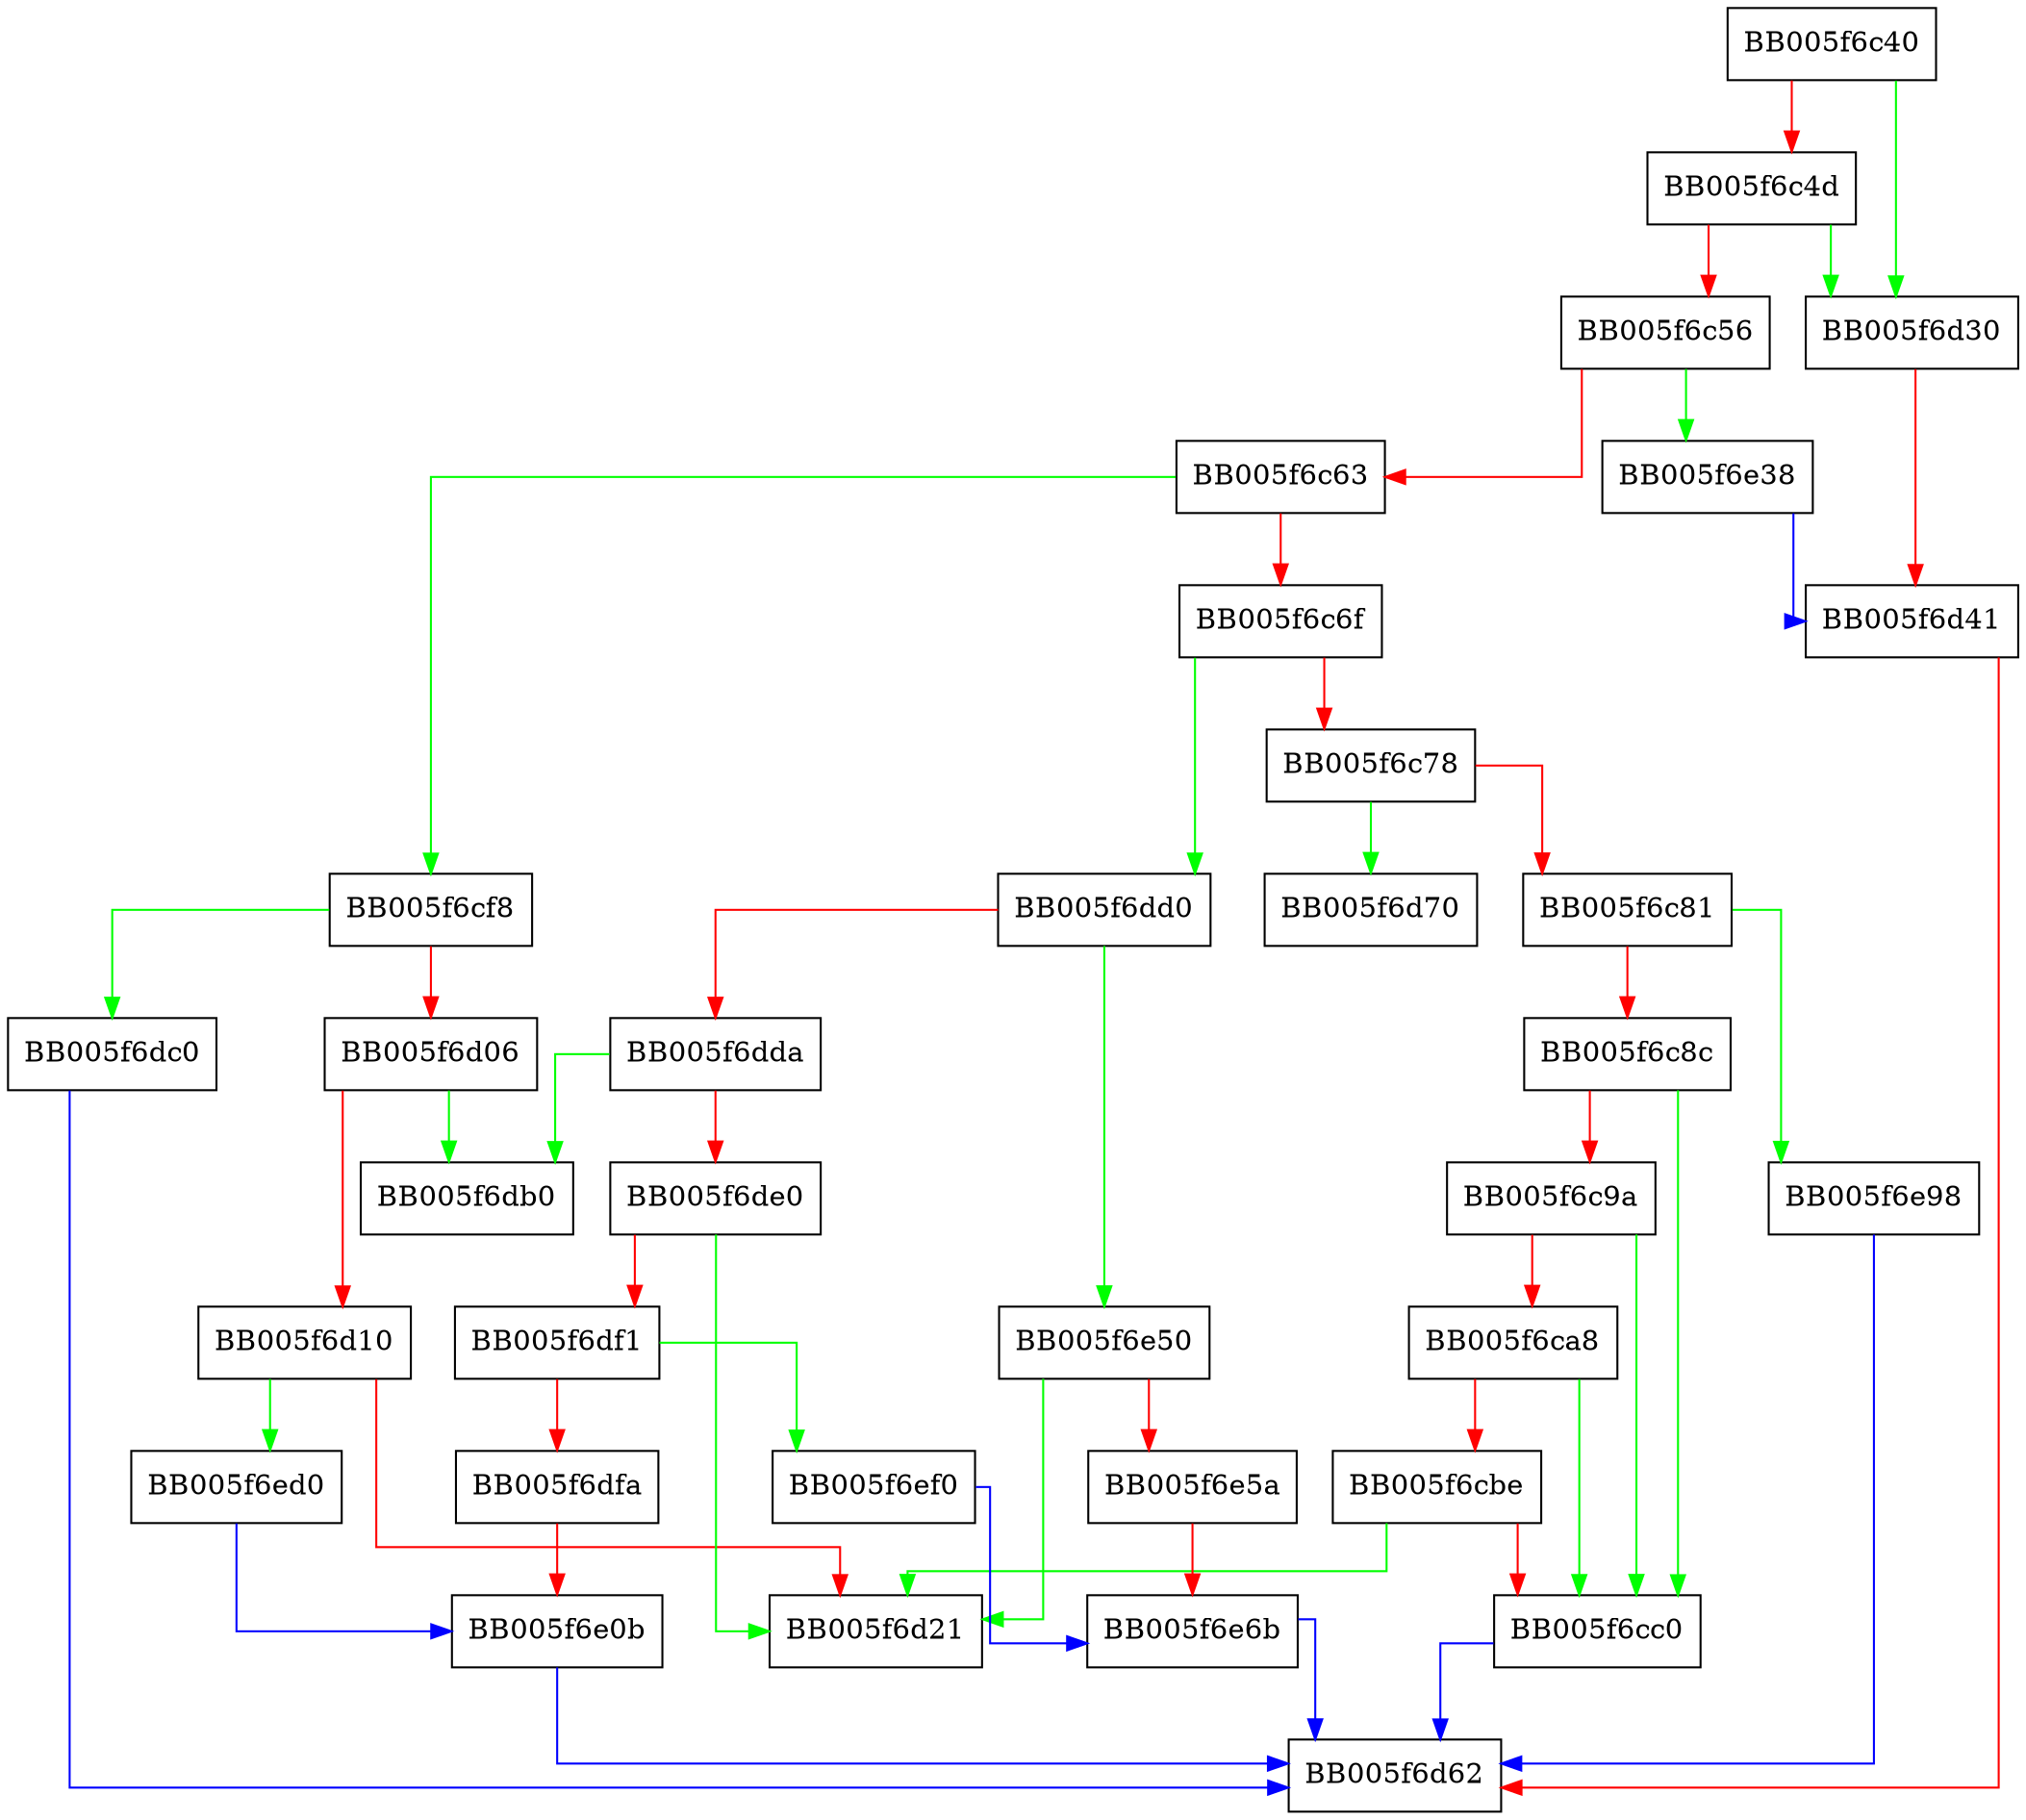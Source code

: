 digraph OSSL_PARAM_get_uint32 {
  node [shape="box"];
  graph [splines=ortho];
  BB005f6c40 -> BB005f6d30 [color="green"];
  BB005f6c40 -> BB005f6c4d [color="red"];
  BB005f6c4d -> BB005f6d30 [color="green"];
  BB005f6c4d -> BB005f6c56 [color="red"];
  BB005f6c56 -> BB005f6e38 [color="green"];
  BB005f6c56 -> BB005f6c63 [color="red"];
  BB005f6c63 -> BB005f6cf8 [color="green"];
  BB005f6c63 -> BB005f6c6f [color="red"];
  BB005f6c6f -> BB005f6dd0 [color="green"];
  BB005f6c6f -> BB005f6c78 [color="red"];
  BB005f6c78 -> BB005f6d70 [color="green"];
  BB005f6c78 -> BB005f6c81 [color="red"];
  BB005f6c81 -> BB005f6e98 [color="green"];
  BB005f6c81 -> BB005f6c8c [color="red"];
  BB005f6c8c -> BB005f6cc0 [color="green"];
  BB005f6c8c -> BB005f6c9a [color="red"];
  BB005f6c9a -> BB005f6cc0 [color="green"];
  BB005f6c9a -> BB005f6ca8 [color="red"];
  BB005f6ca8 -> BB005f6cc0 [color="green"];
  BB005f6ca8 -> BB005f6cbe [color="red"];
  BB005f6cbe -> BB005f6d21 [color="green"];
  BB005f6cbe -> BB005f6cc0 [color="red"];
  BB005f6cc0 -> BB005f6d62 [color="blue"];
  BB005f6cf8 -> BB005f6dc0 [color="green"];
  BB005f6cf8 -> BB005f6d06 [color="red"];
  BB005f6d06 -> BB005f6db0 [color="green"];
  BB005f6d06 -> BB005f6d10 [color="red"];
  BB005f6d10 -> BB005f6ed0 [color="green"];
  BB005f6d10 -> BB005f6d21 [color="red"];
  BB005f6d30 -> BB005f6d41 [color="red"];
  BB005f6d41 -> BB005f6d62 [color="red"];
  BB005f6dc0 -> BB005f6d62 [color="blue"];
  BB005f6dd0 -> BB005f6e50 [color="green"];
  BB005f6dd0 -> BB005f6dda [color="red"];
  BB005f6dda -> BB005f6db0 [color="green"];
  BB005f6dda -> BB005f6de0 [color="red"];
  BB005f6de0 -> BB005f6d21 [color="green"];
  BB005f6de0 -> BB005f6df1 [color="red"];
  BB005f6df1 -> BB005f6ef0 [color="green"];
  BB005f6df1 -> BB005f6dfa [color="red"];
  BB005f6dfa -> BB005f6e0b [color="red"];
  BB005f6e0b -> BB005f6d62 [color="blue"];
  BB005f6e38 -> BB005f6d41 [color="blue"];
  BB005f6e50 -> BB005f6d21 [color="green"];
  BB005f6e50 -> BB005f6e5a [color="red"];
  BB005f6e5a -> BB005f6e6b [color="red"];
  BB005f6e6b -> BB005f6d62 [color="blue"];
  BB005f6e98 -> BB005f6d62 [color="blue"];
  BB005f6ed0 -> BB005f6e0b [color="blue"];
  BB005f6ef0 -> BB005f6e6b [color="blue"];
}